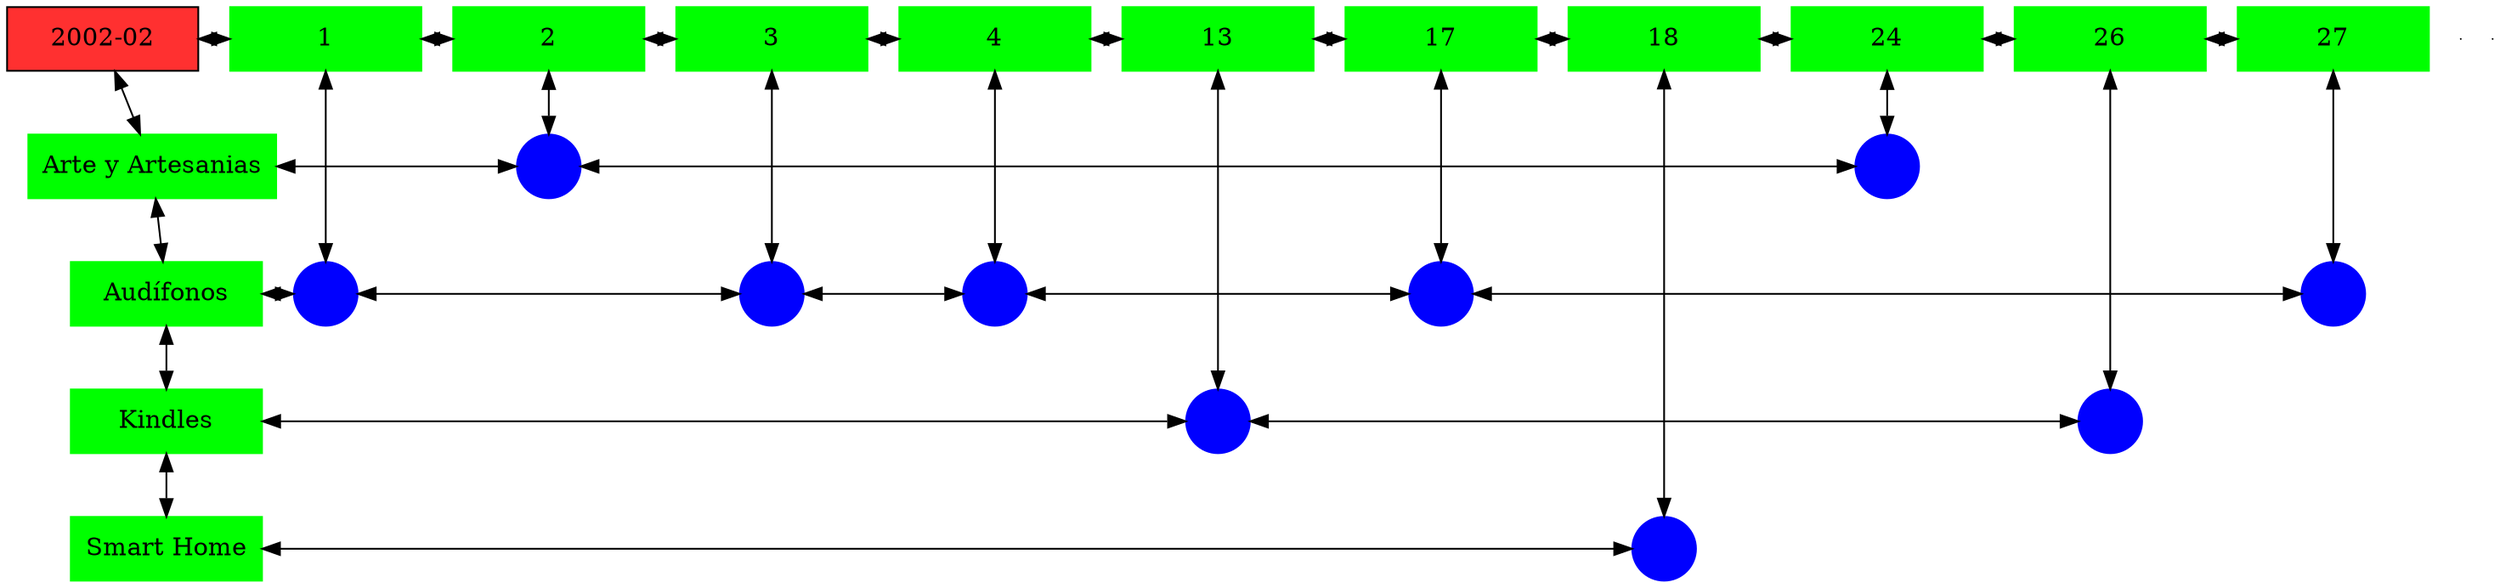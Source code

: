 digraph G{
node[shape="box"];
nodeMt[ label = "2002-02", width = 1.5, style = filled, fillcolor = firebrick1, group = 1 ];
e0[ shape = point, width = 0 ];
e1[ shape = point, width = 0 ];
node0xc0022aa730[label="1",color=green,style =filled,width = 1.5 group=1];
nodeMt->node0xc0022aa730[dir="both"];
{rank=same;nodeMt;node0xc0022aa730;}
node0xc001ecaf50[label="2",color=green,style =filled,width = 1.5 group=2];
node0xc0022aa730->node0xc001ecaf50[dir="both"];
{rank=same;node0xc0022aa730;node0xc001ecaf50;}
node0xc00224d1d0[label="3",color=green,style =filled,width = 1.5 group=3];
node0xc001ecaf50->node0xc00224d1d0[dir="both"];
{rank=same;node0xc001ecaf50;node0xc00224d1d0;}
node0xc0021a2cd0[label="4",color=green,style =filled,width = 1.5 group=4];
node0xc00224d1d0->node0xc0021a2cd0[dir="both"];
{rank=same;node0xc00224d1d0;node0xc0021a2cd0;}
node0xc002124ff0[label="13",color=green,style =filled,width = 1.5 group=13];
node0xc0021a2cd0->node0xc002124ff0[dir="both"];
{rank=same;node0xc0021a2cd0;node0xc002124ff0;}
node0xc000053180[label="17",color=green,style =filled,width = 1.5 group=17];
node0xc002124ff0->node0xc000053180[dir="both"];
{rank=same;node0xc002124ff0;node0xc000053180;}
node0xc001f92f50[label="18",color=green,style =filled,width = 1.5 group=18];
node0xc000053180->node0xc001f92f50[dir="both"];
{rank=same;node0xc000053180;node0xc001f92f50;}
node0xc002041ae0[label="24",color=green,style =filled,width = 1.5 group=24];
node0xc001f92f50->node0xc002041ae0[dir="both"];
{rank=same;node0xc001f92f50;node0xc002041ae0;}
node0xc00207e5a0[label="26",color=green,style =filled,width = 1.5 group=26];
node0xc002041ae0->node0xc00207e5a0[dir="both"];
{rank=same;node0xc002041ae0;node0xc00207e5a0;}
node0xc002238320[label="27",color=green,style =filled,width = 1.5 group=27];
node0xc00207e5a0->node0xc002238320[dir="both"];
{rank=same;node0xc00207e5a0;node0xc002238320;}
node0xc001ecaf00[label="Arte y Artesanias",color=green,style =filled width = 1.5 group=1];
node0xc001ed2380[label="",color=blue,style =filled, width = 0.5 group=2 shape=circle];
node0xc001ecaf00->node0xc001ed2380[dir="both"];
{rank=same;node0xc001ecaf00;node0xc001ed2380;}
node0xc00204c080[label="",color=blue,style =filled, width = 0.5 group=24 shape=circle];
node0xc001ed2380->node0xc00204c080[dir="both"];
{rank=same;node0xc00204c080;node0xc001ed2380;}
node0xc000053130[label="Audífonos",color=green,style =filled width = 1.5 group=1];
node0xc002299b00[label="",color=blue,style =filled, width = 0.5 group=1 shape=circle];
node0xc000053130->node0xc002299b00[dir="both"];
{rank=same;node0xc000053130;node0xc002299b00;}
node0xc002247980[label="",color=blue,style =filled, width = 0.5 group=3 shape=circle];
node0xc002299b00->node0xc002247980[dir="both"];
{rank=same;node0xc002247980;node0xc002299b00;}
node0xc002199d80[label="",color=blue,style =filled, width = 0.5 group=4 shape=circle];
node0xc002247980->node0xc002199d80[dir="both"];
{rank=same;node0xc002199d80;node0xc002247980;}
node0xc00021b880[label="",color=blue,style =filled, width = 0.5 group=17 shape=circle];
node0xc002199d80->node0xc00021b880[dir="both"];
{rank=same;node0xc00021b880;node0xc002199d80;}
node0xc002233180[label="",color=blue,style =filled, width = 0.5 group=27 shape=circle];
node0xc00021b880->node0xc002233180[dir="both"];
{rank=same;node0xc002233180;node0xc00021b880;}
node0xc00207e550[label="Kindles",color=green,style =filled width = 1.5 group=1];
node0xc00212a700[label="",color=blue,style =filled, width = 0.5 group=13 shape=circle];
node0xc00207e550->node0xc00212a700[dir="both"];
{rank=same;node0xc00207e550;node0xc00212a700;}
node0xc00207ab00[label="",color=blue,style =filled, width = 0.5 group=26 shape=circle];
node0xc00212a700->node0xc00207ab00[dir="both"];
{rank=same;node0xc00207ab00;node0xc00212a700;}
node0xc001f92f00[label="Smart Home",color=green,style =filled width = 1.5 group=1];
node0xc001f89e00[label="",color=blue,style =filled, width = 0.5 group=18 shape=circle];
node0xc001f92f00->node0xc001f89e00[dir="both"];
{rank=same;node0xc001f92f00;node0xc001f89e00;}
node0xc0022aa730->node0xc002299b00[dir="both"];
node0xc001ecaf50->node0xc001ed2380[dir="both"];
node0xc00224d1d0->node0xc002247980[dir="both"];
node0xc0021a2cd0->node0xc002199d80[dir="both"];
node0xc002124ff0->node0xc00212a700[dir="both"];
node0xc000053180->node0xc00021b880[dir="both"];
node0xc001f92f50->node0xc001f89e00[dir="both"];
node0xc002041ae0->node0xc00204c080[dir="both"];
node0xc00207e5a0->node0xc00207ab00[dir="both"];
node0xc002238320->node0xc002233180[dir="both"];
nodeMt->node0xc001ecaf00[dir="both"];
node0xc001ecaf00->node0xc000053130[dir="both"];
node0xc000053130->node0xc00207e550[dir="both"];
node0xc00207e550->node0xc001f92f00[dir="both"];
}

